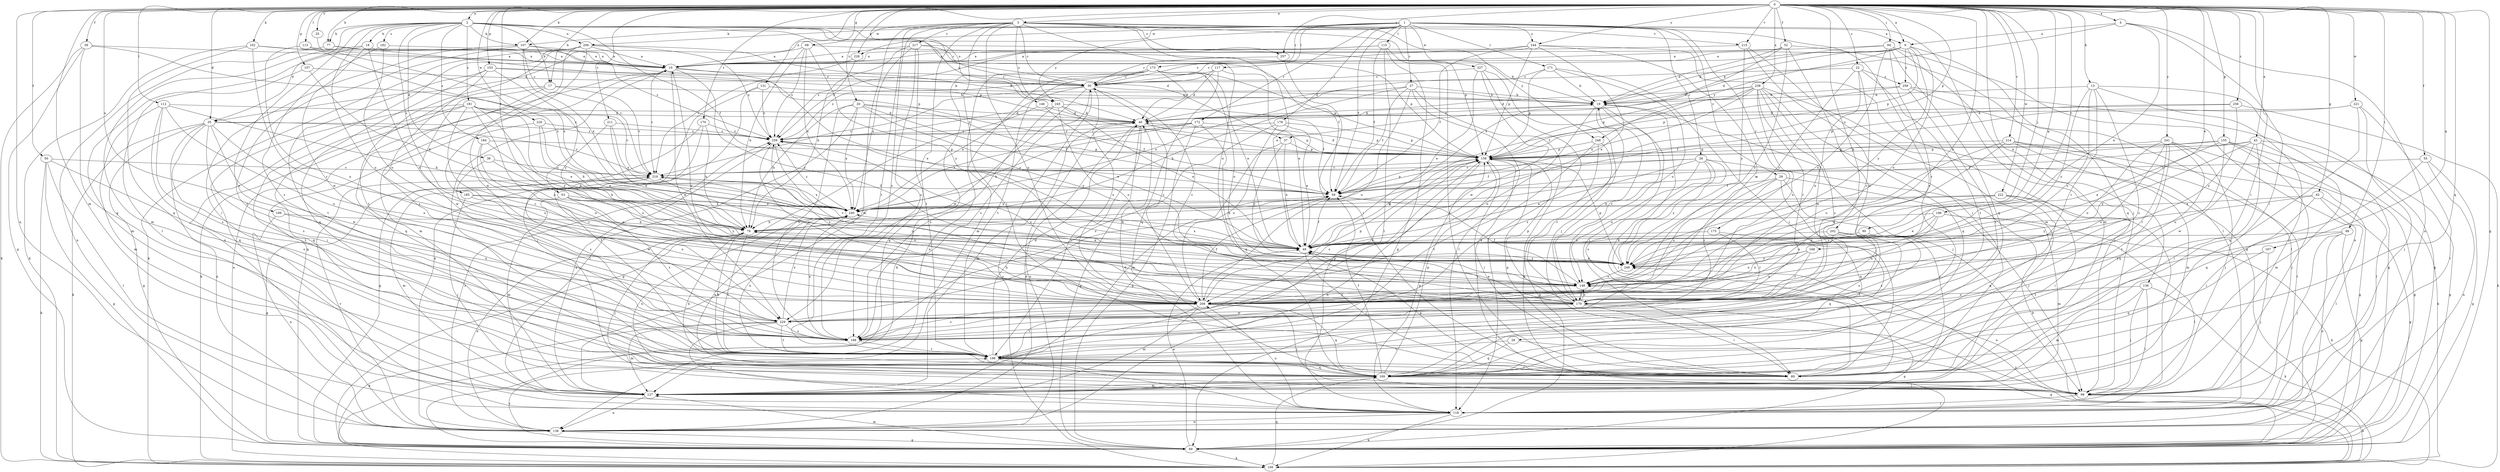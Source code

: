 strict digraph  {
0;
1;
2;
3;
4;
9;
10;
13;
17;
18;
19;
20;
22;
25;
26;
27;
28;
29;
30;
35;
36;
37;
40;
43;
49;
50;
52;
53;
55;
58;
59;
62;
68;
69;
77;
79;
88;
89;
90;
94;
99;
102;
107;
109;
112;
113;
115;
117;
118;
127;
131;
136;
138;
146;
148;
153;
155;
157;
158;
167;
168;
169;
170;
171;
172;
173;
175;
178;
179;
181;
182;
184;
185;
188;
196;
198;
199;
202;
206;
208;
211;
214;
215;
217;
219;
221;
222;
226;
227;
228;
229;
238;
240;
241;
244;
245;
248;
249;
256;
257;
258;
259;
0 -> 2  [label=a];
0 -> 3  [label=a];
0 -> 4  [label=a];
0 -> 9  [label=a];
0 -> 13  [label=b];
0 -> 17  [label=b];
0 -> 20  [label=c];
0 -> 22  [label=c];
0 -> 25  [label=c];
0 -> 35  [label=d];
0 -> 43  [label=e];
0 -> 49  [label=e];
0 -> 50  [label=f];
0 -> 52  [label=f];
0 -> 53  [label=f];
0 -> 55  [label=f];
0 -> 58  [label=f];
0 -> 62  [label=g];
0 -> 68  [label=g];
0 -> 69  [label=g];
0 -> 77  [label=h];
0 -> 88  [label=i];
0 -> 89  [label=i];
0 -> 90  [label=j];
0 -> 94  [label=j];
0 -> 102  [label=k];
0 -> 107  [label=k];
0 -> 112  [label=l];
0 -> 113  [label=l];
0 -> 127  [label=m];
0 -> 131  [label=n];
0 -> 136  [label=n];
0 -> 138  [label=n];
0 -> 146  [label=o];
0 -> 148  [label=o];
0 -> 153  [label=p];
0 -> 155  [label=p];
0 -> 157  [label=p];
0 -> 158  [label=p];
0 -> 167  [label=q];
0 -> 168  [label=q];
0 -> 169  [label=q];
0 -> 170  [label=r];
0 -> 196  [label=t];
0 -> 199  [label=u];
0 -> 202  [label=u];
0 -> 211  [label=v];
0 -> 214  [label=v];
0 -> 215  [label=v];
0 -> 221  [label=w];
0 -> 222  [label=w];
0 -> 226  [label=w];
0 -> 238  [label=x];
0 -> 241  [label=y];
0 -> 244  [label=y];
0 -> 256  [label=z];
0 -> 257  [label=z];
1 -> 26  [label=c];
1 -> 27  [label=c];
1 -> 28  [label=c];
1 -> 29  [label=c];
1 -> 35  [label=d];
1 -> 59  [label=f];
1 -> 99  [label=j];
1 -> 107  [label=k];
1 -> 115  [label=l];
1 -> 117  [label=l];
1 -> 171  [label=r];
1 -> 172  [label=r];
1 -> 173  [label=r];
1 -> 175  [label=r];
1 -> 178  [label=r];
1 -> 206  [label=u];
1 -> 227  [label=w];
1 -> 228  [label=w];
1 -> 244  [label=y];
1 -> 245  [label=y];
2 -> 9  [label=a];
2 -> 17  [label=b];
2 -> 18  [label=b];
2 -> 30  [label=c];
2 -> 35  [label=d];
2 -> 36  [label=d];
2 -> 37  [label=d];
2 -> 59  [label=f];
2 -> 77  [label=h];
2 -> 107  [label=k];
2 -> 158  [label=p];
2 -> 181  [label=s];
2 -> 182  [label=s];
2 -> 184  [label=s];
2 -> 185  [label=s];
2 -> 188  [label=s];
2 -> 206  [label=u];
2 -> 208  [label=u];
2 -> 245  [label=y];
3 -> 30  [label=c];
3 -> 49  [label=e];
3 -> 69  [label=g];
3 -> 89  [label=i];
3 -> 127  [label=m];
3 -> 148  [label=o];
3 -> 158  [label=p];
3 -> 188  [label=s];
3 -> 198  [label=t];
3 -> 208  [label=u];
3 -> 215  [label=v];
3 -> 217  [label=v];
3 -> 228  [label=w];
3 -> 245  [label=y];
3 -> 248  [label=y];
3 -> 257  [label=z];
4 -> 9  [label=a];
4 -> 37  [label=d];
4 -> 49  [label=e];
4 -> 89  [label=i];
4 -> 138  [label=n];
9 -> 10  [label=a];
9 -> 19  [label=b];
9 -> 30  [label=c];
9 -> 148  [label=o];
9 -> 158  [label=p];
9 -> 169  [label=q];
9 -> 248  [label=y];
9 -> 249  [label=y];
9 -> 258  [label=z];
10 -> 30  [label=c];
10 -> 49  [label=e];
10 -> 89  [label=i];
10 -> 127  [label=m];
10 -> 219  [label=v];
10 -> 229  [label=w];
10 -> 249  [label=y];
13 -> 19  [label=b];
13 -> 69  [label=g];
13 -> 99  [label=j];
13 -> 148  [label=o];
13 -> 179  [label=r];
13 -> 188  [label=s];
13 -> 249  [label=y];
17 -> 19  [label=b];
17 -> 109  [label=k];
17 -> 169  [label=q];
17 -> 219  [label=v];
17 -> 229  [label=w];
18 -> 10  [label=a];
18 -> 118  [label=l];
18 -> 127  [label=m];
18 -> 148  [label=o];
18 -> 229  [label=w];
19 -> 40  [label=d];
19 -> 89  [label=i];
19 -> 99  [label=j];
19 -> 179  [label=r];
19 -> 188  [label=s];
19 -> 208  [label=u];
20 -> 40  [label=d];
20 -> 49  [label=e];
20 -> 59  [label=f];
20 -> 79  [label=h];
20 -> 118  [label=l];
20 -> 188  [label=s];
20 -> 240  [label=x];
20 -> 249  [label=y];
22 -> 40  [label=d];
22 -> 179  [label=r];
22 -> 198  [label=t];
22 -> 208  [label=u];
22 -> 249  [label=y];
22 -> 258  [label=z];
25 -> 240  [label=x];
26 -> 49  [label=e];
26 -> 59  [label=f];
26 -> 89  [label=i];
26 -> 109  [label=k];
26 -> 148  [label=o];
26 -> 188  [label=s];
26 -> 219  [label=v];
26 -> 249  [label=y];
27 -> 19  [label=b];
27 -> 59  [label=f];
27 -> 79  [label=h];
27 -> 109  [label=k];
27 -> 118  [label=l];
27 -> 208  [label=u];
27 -> 240  [label=x];
28 -> 69  [label=g];
28 -> 169  [label=q];
28 -> 198  [label=t];
29 -> 59  [label=f];
29 -> 89  [label=i];
29 -> 99  [label=j];
29 -> 169  [label=q];
29 -> 179  [label=r];
29 -> 208  [label=u];
30 -> 19  [label=b];
30 -> 188  [label=s];
30 -> 208  [label=u];
30 -> 219  [label=v];
30 -> 229  [label=w];
30 -> 240  [label=x];
35 -> 69  [label=g];
35 -> 109  [label=k];
35 -> 138  [label=n];
35 -> 188  [label=s];
35 -> 198  [label=t];
35 -> 208  [label=u];
35 -> 219  [label=v];
35 -> 229  [label=w];
35 -> 259  [label=z];
36 -> 79  [label=h];
36 -> 188  [label=s];
36 -> 219  [label=v];
37 -> 49  [label=e];
37 -> 127  [label=m];
37 -> 158  [label=p];
37 -> 249  [label=y];
40 -> 19  [label=b];
40 -> 69  [label=g];
40 -> 127  [label=m];
40 -> 138  [label=n];
40 -> 158  [label=p];
40 -> 198  [label=t];
40 -> 259  [label=z];
43 -> 59  [label=f];
43 -> 69  [label=g];
43 -> 89  [label=i];
43 -> 127  [label=m];
43 -> 158  [label=p];
43 -> 229  [label=w];
43 -> 249  [label=y];
49 -> 59  [label=f];
49 -> 89  [label=i];
49 -> 158  [label=p];
49 -> 219  [label=v];
49 -> 240  [label=x];
49 -> 249  [label=y];
50 -> 69  [label=g];
50 -> 109  [label=k];
50 -> 118  [label=l];
50 -> 188  [label=s];
50 -> 219  [label=v];
52 -> 10  [label=a];
52 -> 19  [label=b];
52 -> 118  [label=l];
52 -> 148  [label=o];
52 -> 229  [label=w];
52 -> 240  [label=x];
53 -> 127  [label=m];
53 -> 148  [label=o];
53 -> 188  [label=s];
53 -> 240  [label=x];
53 -> 249  [label=y];
55 -> 69  [label=g];
55 -> 138  [label=n];
55 -> 169  [label=q];
55 -> 219  [label=v];
58 -> 10  [label=a];
58 -> 69  [label=g];
58 -> 109  [label=k];
58 -> 169  [label=q];
58 -> 240  [label=x];
59 -> 158  [label=p];
59 -> 240  [label=x];
59 -> 259  [label=z];
62 -> 69  [label=g];
62 -> 89  [label=i];
62 -> 118  [label=l];
62 -> 240  [label=x];
62 -> 249  [label=y];
68 -> 10  [label=a];
68 -> 79  [label=h];
68 -> 158  [label=p];
68 -> 240  [label=x];
68 -> 249  [label=y];
68 -> 259  [label=z];
69 -> 49  [label=e];
69 -> 109  [label=k];
69 -> 127  [label=m];
69 -> 198  [label=t];
77 -> 10  [label=a];
77 -> 138  [label=n];
77 -> 158  [label=p];
79 -> 49  [label=e];
79 -> 99  [label=j];
79 -> 138  [label=n];
79 -> 198  [label=t];
88 -> 49  [label=e];
88 -> 69  [label=g];
88 -> 99  [label=j];
88 -> 138  [label=n];
88 -> 198  [label=t];
89 -> 19  [label=b];
89 -> 49  [label=e];
89 -> 79  [label=h];
89 -> 158  [label=p];
90 -> 49  [label=e];
90 -> 188  [label=s];
94 -> 10  [label=a];
94 -> 19  [label=b];
94 -> 127  [label=m];
94 -> 138  [label=n];
94 -> 148  [label=o];
94 -> 169  [label=q];
94 -> 179  [label=r];
99 -> 109  [label=k];
99 -> 118  [label=l];
99 -> 148  [label=o];
99 -> 240  [label=x];
102 -> 10  [label=a];
102 -> 30  [label=c];
102 -> 109  [label=k];
102 -> 169  [label=q];
102 -> 179  [label=r];
107 -> 10  [label=a];
107 -> 89  [label=i];
107 -> 198  [label=t];
107 -> 219  [label=v];
107 -> 240  [label=x];
107 -> 259  [label=z];
109 -> 10  [label=a];
109 -> 30  [label=c];
109 -> 169  [label=q];
109 -> 249  [label=y];
112 -> 40  [label=d];
112 -> 79  [label=h];
112 -> 127  [label=m];
112 -> 169  [label=q];
112 -> 188  [label=s];
112 -> 208  [label=u];
113 -> 10  [label=a];
113 -> 208  [label=u];
113 -> 240  [label=x];
115 -> 10  [label=a];
115 -> 59  [label=f];
115 -> 69  [label=g];
115 -> 89  [label=i];
115 -> 118  [label=l];
115 -> 259  [label=z];
117 -> 30  [label=c];
117 -> 40  [label=d];
117 -> 49  [label=e];
117 -> 169  [label=q];
117 -> 259  [label=z];
118 -> 40  [label=d];
118 -> 109  [label=k];
118 -> 138  [label=n];
118 -> 158  [label=p];
118 -> 208  [label=u];
127 -> 138  [label=n];
127 -> 259  [label=z];
131 -> 19  [label=b];
131 -> 99  [label=j];
131 -> 138  [label=n];
131 -> 259  [label=z];
136 -> 99  [label=j];
136 -> 109  [label=k];
136 -> 118  [label=l];
136 -> 127  [label=m];
136 -> 208  [label=u];
138 -> 40  [label=d];
138 -> 69  [label=g];
138 -> 219  [label=v];
138 -> 259  [label=z];
146 -> 40  [label=d];
146 -> 59  [label=f];
146 -> 69  [label=g];
148 -> 59  [label=f];
148 -> 179  [label=r];
148 -> 208  [label=u];
153 -> 19  [label=b];
153 -> 30  [label=c];
153 -> 169  [label=q];
153 -> 188  [label=s];
153 -> 198  [label=t];
153 -> 249  [label=y];
155 -> 49  [label=e];
155 -> 99  [label=j];
155 -> 109  [label=k];
155 -> 118  [label=l];
155 -> 158  [label=p];
155 -> 208  [label=u];
155 -> 240  [label=x];
157 -> 30  [label=c];
157 -> 79  [label=h];
157 -> 127  [label=m];
158 -> 40  [label=d];
158 -> 89  [label=i];
158 -> 99  [label=j];
158 -> 138  [label=n];
158 -> 188  [label=s];
158 -> 219  [label=v];
167 -> 99  [label=j];
167 -> 169  [label=q];
167 -> 249  [label=y];
168 -> 148  [label=o];
168 -> 179  [label=r];
168 -> 208  [label=u];
168 -> 249  [label=y];
169 -> 59  [label=f];
169 -> 99  [label=j];
169 -> 127  [label=m];
169 -> 158  [label=p];
169 -> 240  [label=x];
170 -> 69  [label=g];
170 -> 79  [label=h];
170 -> 198  [label=t];
170 -> 259  [label=z];
171 -> 19  [label=b];
171 -> 30  [label=c];
171 -> 89  [label=i];
171 -> 148  [label=o];
171 -> 158  [label=p];
172 -> 69  [label=g];
172 -> 79  [label=h];
172 -> 158  [label=p];
172 -> 169  [label=q];
172 -> 240  [label=x];
172 -> 259  [label=z];
173 -> 30  [label=c];
173 -> 40  [label=d];
173 -> 49  [label=e];
173 -> 109  [label=k];
173 -> 127  [label=m];
173 -> 138  [label=n];
173 -> 148  [label=o];
173 -> 158  [label=p];
173 -> 198  [label=t];
175 -> 49  [label=e];
175 -> 169  [label=q];
175 -> 179  [label=r];
178 -> 49  [label=e];
178 -> 158  [label=p];
178 -> 188  [label=s];
178 -> 208  [label=u];
178 -> 259  [label=z];
179 -> 19  [label=b];
179 -> 30  [label=c];
179 -> 49  [label=e];
179 -> 69  [label=g];
179 -> 89  [label=i];
179 -> 148  [label=o];
179 -> 158  [label=p];
179 -> 229  [label=w];
179 -> 259  [label=z];
181 -> 40  [label=d];
181 -> 49  [label=e];
181 -> 89  [label=i];
181 -> 118  [label=l];
181 -> 148  [label=o];
181 -> 169  [label=q];
181 -> 179  [label=r];
181 -> 219  [label=v];
181 -> 249  [label=y];
182 -> 10  [label=a];
182 -> 148  [label=o];
182 -> 188  [label=s];
184 -> 79  [label=h];
184 -> 148  [label=o];
184 -> 158  [label=p];
184 -> 179  [label=r];
185 -> 49  [label=e];
185 -> 99  [label=j];
185 -> 208  [label=u];
185 -> 240  [label=x];
188 -> 198  [label=t];
188 -> 240  [label=x];
196 -> 49  [label=e];
196 -> 79  [label=h];
196 -> 109  [label=k];
196 -> 127  [label=m];
196 -> 208  [label=u];
196 -> 249  [label=y];
198 -> 40  [label=d];
198 -> 79  [label=h];
198 -> 89  [label=i];
198 -> 118  [label=l];
198 -> 158  [label=p];
198 -> 169  [label=q];
198 -> 240  [label=x];
199 -> 79  [label=h];
199 -> 138  [label=n];
199 -> 208  [label=u];
202 -> 49  [label=e];
202 -> 118  [label=l];
202 -> 188  [label=s];
202 -> 198  [label=t];
202 -> 208  [label=u];
206 -> 10  [label=a];
206 -> 40  [label=d];
206 -> 69  [label=g];
206 -> 109  [label=k];
206 -> 138  [label=n];
206 -> 198  [label=t];
206 -> 229  [label=w];
206 -> 259  [label=z];
208 -> 10  [label=a];
208 -> 30  [label=c];
208 -> 59  [label=f];
208 -> 79  [label=h];
208 -> 99  [label=j];
208 -> 127  [label=m];
208 -> 158  [label=p];
208 -> 169  [label=q];
208 -> 188  [label=s];
208 -> 198  [label=t];
208 -> 259  [label=z];
211 -> 49  [label=e];
211 -> 208  [label=u];
211 -> 240  [label=x];
211 -> 259  [label=z];
214 -> 69  [label=g];
214 -> 118  [label=l];
214 -> 127  [label=m];
214 -> 148  [label=o];
214 -> 158  [label=p];
214 -> 208  [label=u];
215 -> 10  [label=a];
215 -> 89  [label=i];
215 -> 127  [label=m];
215 -> 249  [label=y];
217 -> 10  [label=a];
217 -> 19  [label=b];
217 -> 59  [label=f];
217 -> 188  [label=s];
217 -> 198  [label=t];
217 -> 240  [label=x];
217 -> 259  [label=z];
219 -> 59  [label=f];
219 -> 69  [label=g];
219 -> 127  [label=m];
219 -> 148  [label=o];
219 -> 229  [label=w];
219 -> 240  [label=x];
221 -> 40  [label=d];
221 -> 59  [label=f];
221 -> 99  [label=j];
221 -> 118  [label=l];
221 -> 169  [label=q];
222 -> 79  [label=h];
222 -> 89  [label=i];
222 -> 99  [label=j];
222 -> 169  [label=q];
222 -> 208  [label=u];
222 -> 240  [label=x];
226 -> 49  [label=e];
226 -> 79  [label=h];
226 -> 208  [label=u];
226 -> 259  [label=z];
227 -> 30  [label=c];
227 -> 49  [label=e];
227 -> 99  [label=j];
227 -> 118  [label=l];
227 -> 229  [label=w];
228 -> 79  [label=h];
228 -> 219  [label=v];
229 -> 59  [label=f];
229 -> 69  [label=g];
229 -> 118  [label=l];
229 -> 127  [label=m];
229 -> 188  [label=s];
229 -> 198  [label=t];
229 -> 240  [label=x];
238 -> 19  [label=b];
238 -> 40  [label=d];
238 -> 59  [label=f];
238 -> 99  [label=j];
238 -> 158  [label=p];
238 -> 169  [label=q];
238 -> 179  [label=r];
238 -> 188  [label=s];
238 -> 208  [label=u];
238 -> 229  [label=w];
238 -> 240  [label=x];
240 -> 79  [label=h];
240 -> 259  [label=z];
241 -> 69  [label=g];
241 -> 99  [label=j];
241 -> 148  [label=o];
241 -> 158  [label=p];
241 -> 169  [label=q];
241 -> 179  [label=r];
241 -> 198  [label=t];
241 -> 208  [label=u];
244 -> 10  [label=a];
244 -> 30  [label=c];
244 -> 49  [label=e];
244 -> 59  [label=f];
244 -> 69  [label=g];
244 -> 158  [label=p];
244 -> 208  [label=u];
245 -> 40  [label=d];
245 -> 49  [label=e];
245 -> 59  [label=f];
245 -> 148  [label=o];
245 -> 188  [label=s];
245 -> 259  [label=z];
248 -> 69  [label=g];
248 -> 158  [label=p];
248 -> 179  [label=r];
248 -> 198  [label=t];
249 -> 49  [label=e];
249 -> 148  [label=o];
249 -> 158  [label=p];
256 -> 40  [label=d];
256 -> 109  [label=k];
256 -> 158  [label=p];
256 -> 249  [label=y];
257 -> 30  [label=c];
257 -> 89  [label=i];
258 -> 19  [label=b];
258 -> 69  [label=g];
258 -> 118  [label=l];
258 -> 158  [label=p];
258 -> 198  [label=t];
259 -> 158  [label=p];
259 -> 179  [label=r];
259 -> 208  [label=u];
}
